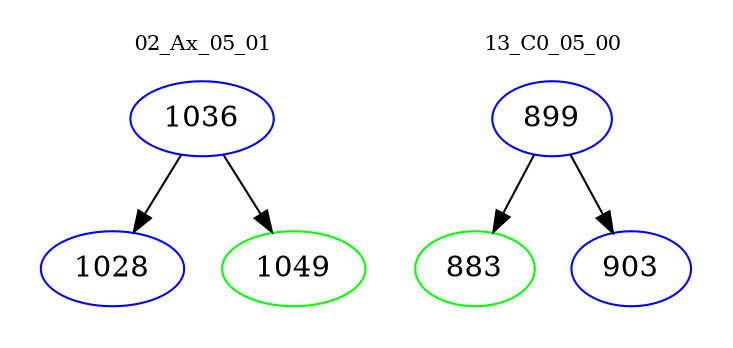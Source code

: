 digraph{
subgraph cluster_0 {
color = white
label = "02_Ax_05_01";
fontsize=10;
T0_1036 [label="1036", color="blue"]
T0_1036 -> T0_1028 [color="black"]
T0_1028 [label="1028", color="blue"]
T0_1036 -> T0_1049 [color="black"]
T0_1049 [label="1049", color="green"]
}
subgraph cluster_1 {
color = white
label = "13_C0_05_00";
fontsize=10;
T1_899 [label="899", color="blue"]
T1_899 -> T1_883 [color="black"]
T1_883 [label="883", color="green"]
T1_899 -> T1_903 [color="black"]
T1_903 [label="903", color="blue"]
}
}
